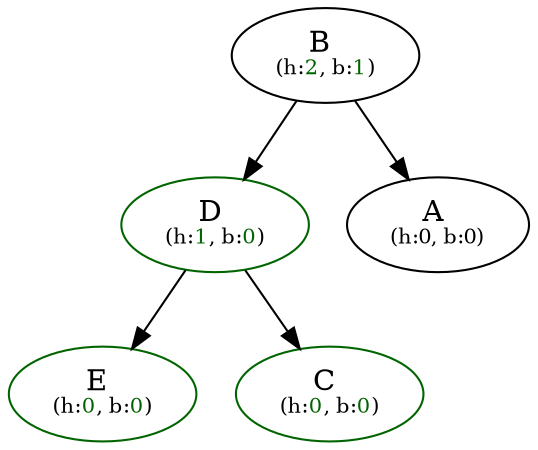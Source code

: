 digraph {
  nB [label="B" pos="2.0,2.0!" label=<B <br/><font point-size="10">(h:<font color="darkgreen">2</font>, b:<font color="darkgreen">1</font>)</font>>]
  nD [label="D" pos="4.0,1.0!" color="darkgreen" label=<D <br/><font point-size="10">(h:<font color="darkgreen">1</font>, b:<font color="darkgreen">0</font>)</font>>]
  nE [label="E" pos="5.0,0.0!" color="darkgreen" label=<E <br/><font point-size="10">(h:<font color="darkgreen">0</font>, b:<font color="darkgreen">0</font>)</font>>]
  nC [label="C" pos="3.0,0.0!" color="darkgreen" label=<C <br/><font point-size="10">(h:<font color="darkgreen">0</font>, b:<font color="darkgreen">0</font>)</font>>]
  nA [label="A" pos="0.0,1.0!" label=<A <br/><font point-size="10">(h:0, b:0)</font>>]
  nB -> nD 
  nD -> nE 
  nD -> nC 
  nB -> nA 
}